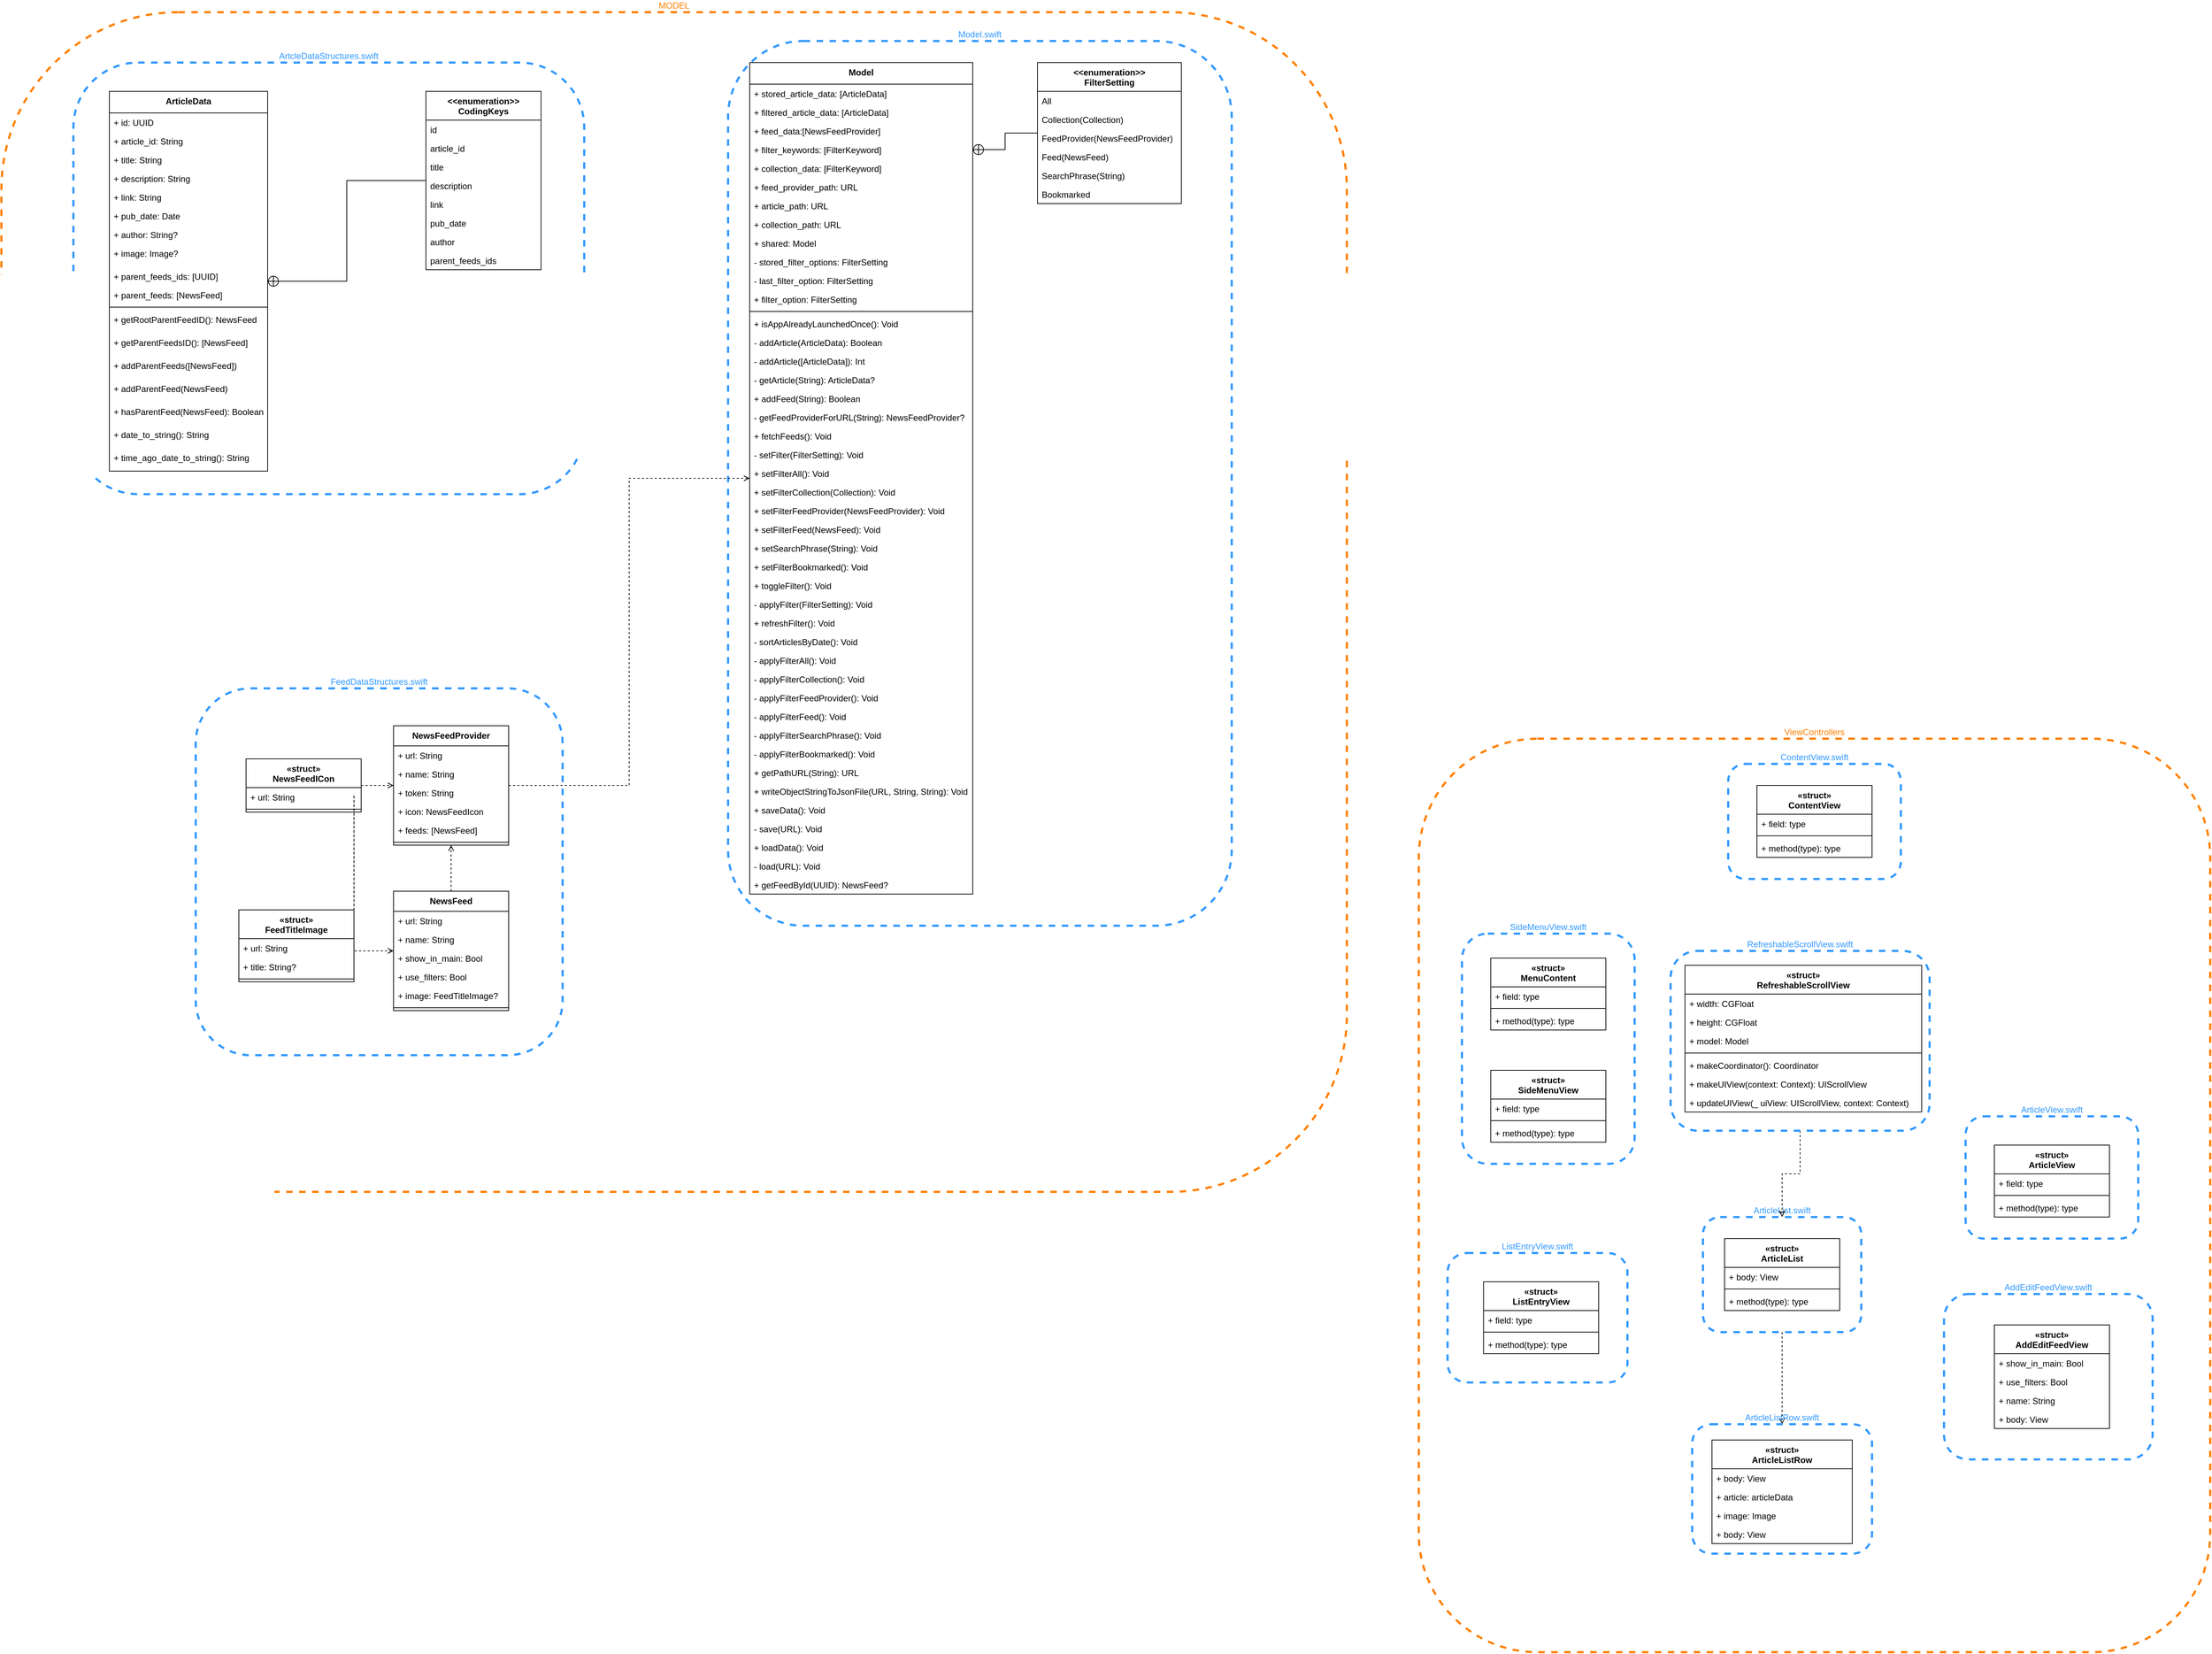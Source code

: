 <mxfile version="13.7.9" type="device"><diagram id="l1xl0v1_wxaMsd1O183A" name="UML"><mxGraphModel dx="1908" dy="2129" grid="1" gridSize="10" guides="1" tooltips="1" connect="1" arrows="1" fold="1" page="1" pageScale="1" pageWidth="827" pageHeight="1169" math="0" shadow="0"><root><mxCell id="0"/><mxCell id="1" parent="0"/><mxCell id="jRbRf-JTC5As9jBnpH00-109" value="ViewControllers" style="rounded=1;whiteSpace=wrap;html=1;fillColor=none;dashed=1;strokeWidth=3;labelPosition=center;verticalLabelPosition=top;align=center;verticalAlign=bottom;strokeColor=#FF8000;fontColor=#FF8000;" parent="1" vertex="1"><mxGeometry x="1220" y="-70" width="1100" height="1270" as="geometry"/></mxCell><mxCell id="jRbRf-JTC5As9jBnpH00-107" value="MODEL" style="rounded=1;whiteSpace=wrap;html=1;fillColor=none;dashed=1;strokeWidth=3;labelPosition=center;verticalLabelPosition=top;align=center;verticalAlign=bottom;strokeColor=#FF8000;fontColor=#FF8000;" parent="1" vertex="1"><mxGeometry x="-750" y="-1080" width="1870" height="1640" as="geometry"/></mxCell><mxCell id="jRbRf-JTC5As9jBnpH00-10" value="Model.swift" style="rounded=1;whiteSpace=wrap;html=1;fillColor=none;dashed=1;strokeWidth=3;labelPosition=center;verticalLabelPosition=top;align=center;verticalAlign=bottom;strokeColor=#3399FF;fontColor=#3399FF;" parent="1" vertex="1"><mxGeometry x="260" y="-1040" width="700" height="1230" as="geometry"/></mxCell><mxCell id="jRbRf-JTC5As9jBnpH00-24" value="SideMenuView.swift" style="rounded=1;whiteSpace=wrap;html=1;fillColor=none;dashed=1;strokeWidth=3;labelPosition=center;verticalLabelPosition=top;align=center;verticalAlign=bottom;strokeColor=#3399FF;fontColor=#3399FF;" parent="1" vertex="1"><mxGeometry x="1280" y="201" width="240" height="320" as="geometry"/></mxCell><mxCell id="jRbRf-JTC5As9jBnpH00-15" value="ArtcleDataStructures.swift" style="rounded=1;whiteSpace=wrap;html=1;fillColor=none;dashed=1;strokeWidth=3;labelPosition=center;verticalLabelPosition=top;align=center;verticalAlign=bottom;strokeColor=#3399FF;fontColor=#3399FF;" parent="1" vertex="1"><mxGeometry x="-650" y="-1010" width="710" height="600" as="geometry"/></mxCell><mxCell id="jRbRf-JTC5As9jBnpH00-37" value="ListEntryView.swift" style="rounded=1;whiteSpace=wrap;html=1;fillColor=none;dashed=1;strokeWidth=3;labelPosition=center;verticalLabelPosition=top;align=center;verticalAlign=bottom;strokeColor=#3399FF;fontColor=#3399FF;" parent="1" vertex="1"><mxGeometry x="1260" y="645" width="250" height="180" as="geometry"/></mxCell><mxCell id="jRbRf-JTC5As9jBnpH00-42" value="ArticleView.swift" style="rounded=1;whiteSpace=wrap;html=1;fillColor=none;dashed=1;strokeWidth=3;labelPosition=center;verticalLabelPosition=top;align=center;verticalAlign=bottom;strokeColor=#3399FF;fontColor=#3399FF;" parent="1" vertex="1"><mxGeometry x="1980" y="455" width="240" height="170" as="geometry"/></mxCell><mxCell id="ClGnyrPsY6GVjufxutPG-16" style="edgeStyle=orthogonalEdgeStyle;rounded=0;orthogonalLoop=1;jettySize=auto;html=1;exitX=0.5;exitY=1;exitDx=0;exitDy=0;entryX=0.5;entryY=0;entryDx=0;entryDy=0;dashed=1;endArrow=open;endFill=0;" parent="1" source="jRbRf-JTC5As9jBnpH00-47" target="ClGnyrPsY6GVjufxutPG-6" edge="1"><mxGeometry relative="1" as="geometry"/></mxCell><mxCell id="jRbRf-JTC5As9jBnpH00-47" value="ArticleList.swift" style="rounded=1;whiteSpace=wrap;html=1;fillColor=none;dashed=1;strokeWidth=3;labelPosition=center;verticalLabelPosition=top;align=center;verticalAlign=bottom;strokeColor=#3399FF;fontColor=#3399FF;" parent="1" vertex="1"><mxGeometry x="1615" y="595" width="220" height="160" as="geometry"/></mxCell><mxCell id="jRbRf-JTC5As9jBnpH00-52" value="ContentView.swift" style="rounded=1;whiteSpace=wrap;html=1;fillColor=none;dashed=1;strokeWidth=3;labelPosition=center;verticalLabelPosition=top;align=center;verticalAlign=bottom;strokeColor=#3399FF;fontColor=#3399FF;" parent="1" vertex="1"><mxGeometry x="1650" y="-35" width="240" height="160" as="geometry"/></mxCell><mxCell id="jRbRf-JTC5As9jBnpH00-73" value="FeedDataStructures.swift" style="rounded=1;whiteSpace=wrap;html=1;fillColor=none;dashed=1;strokeWidth=3;labelPosition=center;verticalLabelPosition=top;align=center;verticalAlign=bottom;strokeColor=#3399FF;fontColor=#3399FF;" parent="1" vertex="1"><mxGeometry x="-480" y="-140" width="510" height="510" as="geometry"/></mxCell><mxCell id="jRbRf-JTC5As9jBnpH00-102" style="edgeStyle=orthogonalEdgeStyle;rounded=0;orthogonalLoop=1;jettySize=auto;html=1;dashed=1;endArrow=open;endFill=0;fontColor=#000000;" parent="1" source="jRbRf-JTC5As9jBnpH00-92" target="jRbRf-JTC5As9jBnpH00-74" edge="1"><mxGeometry relative="1" as="geometry"/></mxCell><mxCell id="jRbRf-JTC5As9jBnpH00-103" style="edgeStyle=orthogonalEdgeStyle;rounded=0;orthogonalLoop=1;jettySize=auto;html=1;dashed=1;endArrow=open;endFill=0;fontColor=#000000;" parent="1" source="jRbRf-JTC5As9jBnpH00-83" target="jRbRf-JTC5As9jBnpH00-74" edge="1"><mxGeometry relative="1" as="geometry"/></mxCell><mxCell id="jRbRf-JTC5As9jBnpH00-104" style="edgeStyle=orthogonalEdgeStyle;rounded=0;orthogonalLoop=1;jettySize=auto;html=1;dashed=1;endArrow=open;endFill=0;fontColor=#000000;" parent="1" source="jRbRf-JTC5As9jBnpH00-74" target="jRbRf-JTC5As9jBnpH00-29" edge="1"><mxGeometry relative="1" as="geometry"/></mxCell><mxCell id="jRbRf-JTC5As9jBnpH00-106" style="edgeStyle=orthogonalEdgeStyle;rounded=0;orthogonalLoop=1;jettySize=auto;html=1;dashed=1;endArrow=open;endFill=0;fontColor=#000000;" parent="1" source="jRbRf-JTC5As9jBnpH00-97" target="jRbRf-JTC5As9jBnpH00-83" edge="1"><mxGeometry relative="1" as="geometry"><Array as="points"><mxPoint x="-260" y="8"/><mxPoint x="-260" y="8"/></Array></mxGeometry></mxCell><mxCell id="ClGnyrPsY6GVjufxutPG-6" value="ArticleListRow.swift&lt;br&gt;" style="rounded=1;whiteSpace=wrap;html=1;fillColor=none;dashed=1;strokeWidth=3;labelPosition=center;verticalLabelPosition=top;align=center;verticalAlign=bottom;strokeColor=#3399FF;fontColor=#3399FF;" parent="1" vertex="1"><mxGeometry x="1600" y="883" width="250" height="180" as="geometry"/></mxCell><mxCell id="A1RLhLK0bhEb38lrrQNJ-21" style="edgeStyle=orthogonalEdgeStyle;rounded=0;orthogonalLoop=1;jettySize=auto;html=1;dashed=1;endArrow=classic;endFill=0;" parent="1" source="A1RLhLK0bhEb38lrrQNJ-19" target="jRbRf-JTC5As9jBnpH00-47" edge="1"><mxGeometry relative="1" as="geometry"/></mxCell><mxCell id="A1RLhLK0bhEb38lrrQNJ-19" value="RefreshableScrollView.swift&lt;br&gt;" style="rounded=1;whiteSpace=wrap;html=1;fillColor=none;dashed=1;strokeWidth=3;labelPosition=center;verticalLabelPosition=top;align=center;verticalAlign=bottom;strokeColor=#3399FF;fontColor=#3399FF;" parent="1" vertex="1"><mxGeometry x="1570" y="225" width="360" height="250" as="geometry"/></mxCell><mxCell id="6bXA4w8QznH08jvuLmzE-7" value="AddEditFeedView.swift&lt;br&gt;" style="rounded=1;whiteSpace=wrap;html=1;fillColor=none;dashed=1;strokeWidth=3;labelPosition=center;verticalLabelPosition=top;align=center;verticalAlign=bottom;strokeColor=#3399FF;fontColor=#3399FF;" parent="1" vertex="1"><mxGeometry x="1950" y="702" width="290" height="230" as="geometry"/></mxCell><mxCell id="jRbRf-JTC5As9jBnpH00-16" value="«struct»&#10;MenuContent" style="swimlane;fontStyle=1;align=center;verticalAlign=top;childLayout=stackLayout;horizontal=1;startSize=40;horizontalStack=0;resizeParent=1;resizeParentMax=0;resizeLast=0;collapsible=1;marginBottom=0;strokeColor=#000000;strokeWidth=1;fillColor=none;fontColor=#000000;" parent="1" vertex="1"><mxGeometry x="1320" y="235" width="160" height="100" as="geometry"/></mxCell><mxCell id="jRbRf-JTC5As9jBnpH00-17" value="+ field: type" style="text;strokeColor=none;fillColor=none;align=left;verticalAlign=top;spacingLeft=4;spacingRight=4;overflow=hidden;rotatable=0;points=[[0,0.5],[1,0.5]];portConstraint=eastwest;" parent="jRbRf-JTC5As9jBnpH00-16" vertex="1"><mxGeometry y="40" width="160" height="26" as="geometry"/></mxCell><mxCell id="jRbRf-JTC5As9jBnpH00-18" value="" style="line;strokeWidth=1;fillColor=none;align=left;verticalAlign=middle;spacingTop=-1;spacingLeft=3;spacingRight=3;rotatable=0;labelPosition=right;points=[];portConstraint=eastwest;" parent="jRbRf-JTC5As9jBnpH00-16" vertex="1"><mxGeometry y="66" width="160" height="8" as="geometry"/></mxCell><mxCell id="jRbRf-JTC5As9jBnpH00-19" value="+ method(type): type" style="text;strokeColor=none;fillColor=none;align=left;verticalAlign=top;spacingLeft=4;spacingRight=4;overflow=hidden;rotatable=0;points=[[0,0.5],[1,0.5]];portConstraint=eastwest;" parent="jRbRf-JTC5As9jBnpH00-16" vertex="1"><mxGeometry y="74" width="160" height="26" as="geometry"/></mxCell><mxCell id="jRbRf-JTC5As9jBnpH00-25" value="«struct»&#10;SideMenuView" style="swimlane;fontStyle=1;align=center;verticalAlign=top;childLayout=stackLayout;horizontal=1;startSize=40;horizontalStack=0;resizeParent=1;resizeParentMax=0;resizeLast=0;collapsible=1;marginBottom=0;strokeColor=#000000;strokeWidth=1;fillColor=none;fontColor=#000000;" parent="1" vertex="1"><mxGeometry x="1320" y="391.0" width="160" height="100" as="geometry"/></mxCell><mxCell id="jRbRf-JTC5As9jBnpH00-26" value="+ field: type" style="text;strokeColor=none;fillColor=none;align=left;verticalAlign=top;spacingLeft=4;spacingRight=4;overflow=hidden;rotatable=0;points=[[0,0.5],[1,0.5]];portConstraint=eastwest;" parent="jRbRf-JTC5As9jBnpH00-25" vertex="1"><mxGeometry y="40" width="160" height="26" as="geometry"/></mxCell><mxCell id="jRbRf-JTC5As9jBnpH00-27" value="" style="line;strokeWidth=1;fillColor=none;align=left;verticalAlign=middle;spacingTop=-1;spacingLeft=3;spacingRight=3;rotatable=0;labelPosition=right;points=[];portConstraint=eastwest;" parent="jRbRf-JTC5As9jBnpH00-25" vertex="1"><mxGeometry y="66" width="160" height="8" as="geometry"/></mxCell><mxCell id="jRbRf-JTC5As9jBnpH00-28" value="+ method(type): type" style="text;strokeColor=none;fillColor=none;align=left;verticalAlign=top;spacingLeft=4;spacingRight=4;overflow=hidden;rotatable=0;points=[[0,0.5],[1,0.5]];portConstraint=eastwest;" parent="jRbRf-JTC5As9jBnpH00-25" vertex="1"><mxGeometry y="74" width="160" height="26" as="geometry"/></mxCell><mxCell id="jRbRf-JTC5As9jBnpH00-38" value="«struct»&#10;ListEntryView" style="swimlane;fontStyle=1;align=center;verticalAlign=top;childLayout=stackLayout;horizontal=1;startSize=40;horizontalStack=0;resizeParent=1;resizeParentMax=0;resizeLast=0;collapsible=1;marginBottom=0;strokeColor=#000000;strokeWidth=1;fillColor=none;fontColor=#000000;" parent="1" vertex="1"><mxGeometry x="1310" y="685.0" width="160" height="100" as="geometry"/></mxCell><mxCell id="jRbRf-JTC5As9jBnpH00-39" value="+ field: type" style="text;strokeColor=none;fillColor=none;align=left;verticalAlign=top;spacingLeft=4;spacingRight=4;overflow=hidden;rotatable=0;points=[[0,0.5],[1,0.5]];portConstraint=eastwest;" parent="jRbRf-JTC5As9jBnpH00-38" vertex="1"><mxGeometry y="40" width="160" height="26" as="geometry"/></mxCell><mxCell id="jRbRf-JTC5As9jBnpH00-40" value="" style="line;strokeWidth=1;fillColor=none;align=left;verticalAlign=middle;spacingTop=-1;spacingLeft=3;spacingRight=3;rotatable=0;labelPosition=right;points=[];portConstraint=eastwest;" parent="jRbRf-JTC5As9jBnpH00-38" vertex="1"><mxGeometry y="66" width="160" height="8" as="geometry"/></mxCell><mxCell id="jRbRf-JTC5As9jBnpH00-41" value="+ method(type): type" style="text;strokeColor=none;fillColor=none;align=left;verticalAlign=top;spacingLeft=4;spacingRight=4;overflow=hidden;rotatable=0;points=[[0,0.5],[1,0.5]];portConstraint=eastwest;" parent="jRbRf-JTC5As9jBnpH00-38" vertex="1"><mxGeometry y="74" width="160" height="26" as="geometry"/></mxCell><mxCell id="jRbRf-JTC5As9jBnpH00-43" value="«struct»&#10;ArticleView" style="swimlane;fontStyle=1;align=center;verticalAlign=top;childLayout=stackLayout;horizontal=1;startSize=40;horizontalStack=0;resizeParent=1;resizeParentMax=0;resizeLast=0;collapsible=1;marginBottom=0;strokeColor=#000000;strokeWidth=1;fillColor=none;fontColor=#000000;" parent="1" vertex="1"><mxGeometry x="2020" y="495.0" width="160" height="100" as="geometry"/></mxCell><mxCell id="jRbRf-JTC5As9jBnpH00-44" value="+ field: type" style="text;strokeColor=none;fillColor=none;align=left;verticalAlign=top;spacingLeft=4;spacingRight=4;overflow=hidden;rotatable=0;points=[[0,0.5],[1,0.5]];portConstraint=eastwest;" parent="jRbRf-JTC5As9jBnpH00-43" vertex="1"><mxGeometry y="40" width="160" height="26" as="geometry"/></mxCell><mxCell id="jRbRf-JTC5As9jBnpH00-45" value="" style="line;strokeWidth=1;fillColor=none;align=left;verticalAlign=middle;spacingTop=-1;spacingLeft=3;spacingRight=3;rotatable=0;labelPosition=right;points=[];portConstraint=eastwest;" parent="jRbRf-JTC5As9jBnpH00-43" vertex="1"><mxGeometry y="66" width="160" height="8" as="geometry"/></mxCell><mxCell id="jRbRf-JTC5As9jBnpH00-46" value="+ method(type): type" style="text;strokeColor=none;fillColor=none;align=left;verticalAlign=top;spacingLeft=4;spacingRight=4;overflow=hidden;rotatable=0;points=[[0,0.5],[1,0.5]];portConstraint=eastwest;" parent="jRbRf-JTC5As9jBnpH00-43" vertex="1"><mxGeometry y="74" width="160" height="26" as="geometry"/></mxCell><mxCell id="ClGnyrPsY6GVjufxutPG-7" value="«struct»&#10;ArticleListRow&#10;" style="swimlane;fontStyle=1;align=center;verticalAlign=top;childLayout=stackLayout;horizontal=1;startSize=40;horizontalStack=0;resizeParent=1;resizeParentMax=0;resizeLast=0;collapsible=1;marginBottom=0;strokeColor=#000000;strokeWidth=1;fillColor=none;fontColor=#000000;" parent="1" vertex="1"><mxGeometry x="1627.5" y="905" width="195" height="144" as="geometry"/></mxCell><mxCell id="ClGnyrPsY6GVjufxutPG-10" value="+ body: View" style="text;strokeColor=none;fillColor=none;align=left;verticalAlign=top;spacingLeft=4;spacingRight=4;overflow=hidden;rotatable=0;points=[[0,0.5],[1,0.5]];portConstraint=eastwest;" parent="ClGnyrPsY6GVjufxutPG-7" vertex="1"><mxGeometry y="40" width="195" height="26" as="geometry"/></mxCell><mxCell id="A1RLhLK0bhEb38lrrQNJ-8" value="+ article: articleData" style="text;strokeColor=none;fillColor=none;align=left;verticalAlign=top;spacingLeft=4;spacingRight=4;overflow=hidden;rotatable=0;points=[[0,0.5],[1,0.5]];portConstraint=eastwest;" parent="ClGnyrPsY6GVjufxutPG-7" vertex="1"><mxGeometry y="66" width="195" height="26" as="geometry"/></mxCell><mxCell id="A1RLhLK0bhEb38lrrQNJ-9" value="+ image: Image" style="text;strokeColor=none;fillColor=none;align=left;verticalAlign=top;spacingLeft=4;spacingRight=4;overflow=hidden;rotatable=0;points=[[0,0.5],[1,0.5]];portConstraint=eastwest;" parent="ClGnyrPsY6GVjufxutPG-7" vertex="1"><mxGeometry y="92" width="195" height="26" as="geometry"/></mxCell><mxCell id="A1RLhLK0bhEb38lrrQNJ-10" value="+ body: View" style="text;strokeColor=none;fillColor=none;align=left;verticalAlign=top;spacingLeft=4;spacingRight=4;overflow=hidden;rotatable=0;points=[[0,0.5],[1,0.5]];portConstraint=eastwest;" parent="ClGnyrPsY6GVjufxutPG-7" vertex="1"><mxGeometry y="118" width="195" height="26" as="geometry"/></mxCell><mxCell id="jRbRf-JTC5As9jBnpH00-53" value="«struct»&#10;ContentView" style="swimlane;fontStyle=1;align=center;verticalAlign=top;childLayout=stackLayout;horizontal=1;startSize=40;horizontalStack=0;resizeParent=1;resizeParentMax=0;resizeLast=0;collapsible=1;marginBottom=0;strokeColor=#000000;strokeWidth=1;fillColor=none;fontColor=#000000;" parent="1" vertex="1"><mxGeometry x="1690" y="-5.0" width="160" height="100" as="geometry"/></mxCell><mxCell id="jRbRf-JTC5As9jBnpH00-54" value="+ field: type" style="text;strokeColor=none;fillColor=none;align=left;verticalAlign=top;spacingLeft=4;spacingRight=4;overflow=hidden;rotatable=0;points=[[0,0.5],[1,0.5]];portConstraint=eastwest;" parent="jRbRf-JTC5As9jBnpH00-53" vertex="1"><mxGeometry y="40" width="160" height="26" as="geometry"/></mxCell><mxCell id="jRbRf-JTC5As9jBnpH00-55" value="" style="line;strokeWidth=1;fillColor=none;align=left;verticalAlign=middle;spacingTop=-1;spacingLeft=3;spacingRight=3;rotatable=0;labelPosition=right;points=[];portConstraint=eastwest;" parent="jRbRf-JTC5As9jBnpH00-53" vertex="1"><mxGeometry y="66" width="160" height="8" as="geometry"/></mxCell><mxCell id="jRbRf-JTC5As9jBnpH00-56" value="+ method(type): type" style="text;strokeColor=none;fillColor=none;align=left;verticalAlign=top;spacingLeft=4;spacingRight=4;overflow=hidden;rotatable=0;points=[[0,0.5],[1,0.5]];portConstraint=eastwest;" parent="jRbRf-JTC5As9jBnpH00-53" vertex="1"><mxGeometry y="74" width="160" height="26" as="geometry"/></mxCell><mxCell id="jRbRf-JTC5As9jBnpH00-48" value="«struct»&#10;ArticleList" style="swimlane;fontStyle=1;align=center;verticalAlign=top;childLayout=stackLayout;horizontal=1;startSize=40;horizontalStack=0;resizeParent=1;resizeParentMax=0;resizeLast=0;collapsible=1;marginBottom=0;strokeColor=#000000;strokeWidth=1;fillColor=none;fontColor=#000000;" parent="1" vertex="1"><mxGeometry x="1645" y="625.0" width="160" height="100" as="geometry"/></mxCell><mxCell id="jRbRf-JTC5As9jBnpH00-49" value="+ body: View" style="text;strokeColor=none;fillColor=none;align=left;verticalAlign=top;spacingLeft=4;spacingRight=4;overflow=hidden;rotatable=0;points=[[0,0.5],[1,0.5]];portConstraint=eastwest;" parent="jRbRf-JTC5As9jBnpH00-48" vertex="1"><mxGeometry y="40" width="160" height="26" as="geometry"/></mxCell><mxCell id="jRbRf-JTC5As9jBnpH00-50" value="" style="line;strokeWidth=1;fillColor=none;align=left;verticalAlign=middle;spacingTop=-1;spacingLeft=3;spacingRight=3;rotatable=0;labelPosition=right;points=[];portConstraint=eastwest;" parent="jRbRf-JTC5As9jBnpH00-48" vertex="1"><mxGeometry y="66" width="160" height="8" as="geometry"/></mxCell><mxCell id="jRbRf-JTC5As9jBnpH00-51" value="+ method(type): type" style="text;strokeColor=none;fillColor=none;align=left;verticalAlign=top;spacingLeft=4;spacingRight=4;overflow=hidden;rotatable=0;points=[[0,0.5],[1,0.5]];portConstraint=eastwest;" parent="jRbRf-JTC5As9jBnpH00-48" vertex="1"><mxGeometry y="74" width="160" height="26" as="geometry"/></mxCell><mxCell id="A1RLhLK0bhEb38lrrQNJ-4" value="«struct»&#10;RefreshableScrollView" style="swimlane;fontStyle=1;align=center;verticalAlign=top;childLayout=stackLayout;horizontal=1;startSize=40;horizontalStack=0;resizeParent=1;resizeParentMax=0;resizeLast=0;collapsible=1;marginBottom=0;strokeColor=#000000;strokeWidth=1;fillColor=none;fontColor=#000000;" parent="1" vertex="1"><mxGeometry x="1590" y="245" width="329" height="204" as="geometry"/></mxCell><mxCell id="A1RLhLK0bhEb38lrrQNJ-5" value="+ width: CGFloat" style="text;strokeColor=none;fillColor=none;align=left;verticalAlign=top;spacingLeft=4;spacingRight=4;overflow=hidden;rotatable=0;points=[[0,0.5],[1,0.5]];portConstraint=eastwest;" parent="A1RLhLK0bhEb38lrrQNJ-4" vertex="1"><mxGeometry y="40" width="329" height="26" as="geometry"/></mxCell><mxCell id="A1RLhLK0bhEb38lrrQNJ-7" value="+ height: CGFloat" style="text;strokeColor=none;fillColor=none;align=left;verticalAlign=top;spacingLeft=4;spacingRight=4;overflow=hidden;rotatable=0;points=[[0,0.5],[1,0.5]];portConstraint=eastwest;" parent="A1RLhLK0bhEb38lrrQNJ-4" vertex="1"><mxGeometry y="66" width="329" height="26" as="geometry"/></mxCell><mxCell id="A1RLhLK0bhEb38lrrQNJ-11" value="+ model: Model" style="text;strokeColor=none;fillColor=none;align=left;verticalAlign=top;spacingLeft=4;spacingRight=4;overflow=hidden;rotatable=0;points=[[0,0.5],[1,0.5]];portConstraint=eastwest;" parent="A1RLhLK0bhEb38lrrQNJ-4" vertex="1"><mxGeometry y="92" width="329" height="26" as="geometry"/></mxCell><mxCell id="A1RLhLK0bhEb38lrrQNJ-14" value="" style="line;strokeWidth=1;fillColor=none;align=left;verticalAlign=middle;spacingTop=-1;spacingLeft=3;spacingRight=3;rotatable=0;labelPosition=right;points=[];portConstraint=eastwest;" parent="A1RLhLK0bhEb38lrrQNJ-4" vertex="1"><mxGeometry y="118" width="329" height="8" as="geometry"/></mxCell><mxCell id="A1RLhLK0bhEb38lrrQNJ-13" value="+ makeCoordinator(): Coordinator&#10;" style="text;strokeColor=none;fillColor=none;align=left;verticalAlign=top;spacingLeft=4;spacingRight=4;overflow=hidden;rotatable=0;points=[[0,0.5],[1,0.5]];portConstraint=eastwest;" parent="A1RLhLK0bhEb38lrrQNJ-4" vertex="1"><mxGeometry y="126" width="329" height="26" as="geometry"/></mxCell><mxCell id="A1RLhLK0bhEb38lrrQNJ-15" value="+ makeUIView(context: Context): UIScrollView" style="text;strokeColor=none;fillColor=none;align=left;verticalAlign=top;spacingLeft=4;spacingRight=4;overflow=hidden;rotatable=0;points=[[0,0.5],[1,0.5]];portConstraint=eastwest;" parent="A1RLhLK0bhEb38lrrQNJ-4" vertex="1"><mxGeometry y="152" width="329" height="26" as="geometry"/></mxCell><mxCell id="A1RLhLK0bhEb38lrrQNJ-16" value="+ updateUIView(_ uiView: UIScrollView, context: Context)" style="text;strokeColor=none;fillColor=none;align=left;verticalAlign=top;spacingLeft=4;spacingRight=4;overflow=hidden;rotatable=0;points=[[0,0.5],[1,0.5]];portConstraint=eastwest;" parent="A1RLhLK0bhEb38lrrQNJ-4" vertex="1"><mxGeometry y="178" width="329" height="26" as="geometry"/></mxCell><mxCell id="6bXA4w8QznH08jvuLmzE-1" value="«struct»&#10;AddEditFeedView" style="swimlane;fontStyle=1;align=center;verticalAlign=top;childLayout=stackLayout;horizontal=1;startSize=40;horizontalStack=0;resizeParent=1;resizeParentMax=0;resizeLast=0;collapsible=1;marginBottom=0;strokeColor=#000000;strokeWidth=1;fillColor=none;fontColor=#000000;" parent="1" vertex="1"><mxGeometry x="2020" y="745.0" width="160" height="144" as="geometry"/></mxCell><mxCell id="6bXA4w8QznH08jvuLmzE-2" value="+ show_in_main: Bool" style="text;strokeColor=none;fillColor=none;align=left;verticalAlign=top;spacingLeft=4;spacingRight=4;overflow=hidden;rotatable=0;points=[[0,0.5],[1,0.5]];portConstraint=eastwest;" parent="6bXA4w8QznH08jvuLmzE-1" vertex="1"><mxGeometry y="40" width="160" height="26" as="geometry"/></mxCell><mxCell id="6bXA4w8QznH08jvuLmzE-4" value="+ use_filters: Bool" style="text;strokeColor=none;fillColor=none;align=left;verticalAlign=top;spacingLeft=4;spacingRight=4;overflow=hidden;rotatable=0;points=[[0,0.5],[1,0.5]];portConstraint=eastwest;" parent="6bXA4w8QznH08jvuLmzE-1" vertex="1"><mxGeometry y="66" width="160" height="26" as="geometry"/></mxCell><mxCell id="6bXA4w8QznH08jvuLmzE-5" value="+ name: String" style="text;strokeColor=none;fillColor=none;align=left;verticalAlign=top;spacingLeft=4;spacingRight=4;overflow=hidden;rotatable=0;points=[[0,0.5],[1,0.5]];portConstraint=eastwest;" parent="6bXA4w8QznH08jvuLmzE-1" vertex="1"><mxGeometry y="92" width="160" height="26" as="geometry"/></mxCell><mxCell id="6bXA4w8QznH08jvuLmzE-6" value="+ body: View" style="text;strokeColor=none;fillColor=none;align=left;verticalAlign=top;spacingLeft=4;spacingRight=4;overflow=hidden;rotatable=0;points=[[0,0.5],[1,0.5]];portConstraint=eastwest;" parent="6bXA4w8QznH08jvuLmzE-1" vertex="1"><mxGeometry y="118" width="160" height="26" as="geometry"/></mxCell><mxCell id="CtnKnnT-W5JC-0_htyBk-9" style="edgeStyle=orthogonalEdgeStyle;rounded=0;orthogonalLoop=1;jettySize=auto;html=1;entryX=1;entryY=0.5;entryDx=0;entryDy=0;endArrow=circlePlus;endFill=0;" edge="1" parent="1" source="CtnKnnT-W5JC-0_htyBk-1" target="CtnKnnT-W5JC-0_htyBk-13"><mxGeometry relative="1" as="geometry"><mxPoint x="70" y="-911" as="targetPoint"/></mxGeometry></mxCell><mxCell id="jRbRf-JTC5As9jBnpH00-29" value="Model" style="swimlane;fontStyle=1;align=center;verticalAlign=top;childLayout=stackLayout;horizontal=1;startSize=30;horizontalStack=0;resizeParent=1;resizeParentMax=0;resizeLast=0;collapsible=1;marginBottom=0;strokeColor=#000000;strokeWidth=1;fillColor=none;fontColor=#000000;" parent="1" vertex="1"><mxGeometry x="290" y="-1010" width="310" height="1156" as="geometry"/></mxCell><mxCell id="jRbRf-JTC5As9jBnpH00-30" value="+ stored_article_data: [ArticleData]" style="text;strokeColor=none;fillColor=none;align=left;verticalAlign=top;spacingLeft=4;spacingRight=4;overflow=hidden;rotatable=0;points=[[0,0.5],[1,0.5]];portConstraint=eastwest;" parent="jRbRf-JTC5As9jBnpH00-29" vertex="1"><mxGeometry y="30" width="310" height="26" as="geometry"/></mxCell><mxCell id="CtnKnnT-W5JC-0_htyBk-11" value="+ filtered_article_data: [ArticleData]" style="text;strokeColor=none;fillColor=none;align=left;verticalAlign=top;spacingLeft=4;spacingRight=4;overflow=hidden;rotatable=0;points=[[0,0.5],[1,0.5]];portConstraint=eastwest;" vertex="1" parent="jRbRf-JTC5As9jBnpH00-29"><mxGeometry y="56" width="310" height="26" as="geometry"/></mxCell><mxCell id="CtnKnnT-W5JC-0_htyBk-12" value="+ feed_data:[NewsFeedProvider]" style="text;strokeColor=none;fillColor=none;align=left;verticalAlign=top;spacingLeft=4;spacingRight=4;overflow=hidden;rotatable=0;points=[[0,0.5],[1,0.5]];portConstraint=eastwest;" vertex="1" parent="jRbRf-JTC5As9jBnpH00-29"><mxGeometry y="82" width="310" height="26" as="geometry"/></mxCell><mxCell id="CtnKnnT-W5JC-0_htyBk-13" value="+ filter_keywords: [FilterKeyword]" style="text;strokeColor=none;fillColor=none;align=left;verticalAlign=top;spacingLeft=4;spacingRight=4;overflow=hidden;rotatable=0;points=[[0,0.5],[1,0.5]];portConstraint=eastwest;" vertex="1" parent="jRbRf-JTC5As9jBnpH00-29"><mxGeometry y="108" width="310" height="26" as="geometry"/></mxCell><mxCell id="CtnKnnT-W5JC-0_htyBk-14" value="+ collection_data: [FilterKeyword]" style="text;strokeColor=none;fillColor=none;align=left;verticalAlign=top;spacingLeft=4;spacingRight=4;overflow=hidden;rotatable=0;points=[[0,0.5],[1,0.5]];portConstraint=eastwest;" vertex="1" parent="jRbRf-JTC5As9jBnpH00-29"><mxGeometry y="134" width="310" height="26" as="geometry"/></mxCell><mxCell id="CtnKnnT-W5JC-0_htyBk-15" value="+ feed_provider_path: URL" style="text;strokeColor=none;fillColor=none;align=left;verticalAlign=top;spacingLeft=4;spacingRight=4;overflow=hidden;rotatable=0;points=[[0,0.5],[1,0.5]];portConstraint=eastwest;" vertex="1" parent="jRbRf-JTC5As9jBnpH00-29"><mxGeometry y="160" width="310" height="26" as="geometry"/></mxCell><mxCell id="CtnKnnT-W5JC-0_htyBk-16" value="+ article_path: URL" style="text;strokeColor=none;fillColor=none;align=left;verticalAlign=top;spacingLeft=4;spacingRight=4;overflow=hidden;rotatable=0;points=[[0,0.5],[1,0.5]];portConstraint=eastwest;" vertex="1" parent="jRbRf-JTC5As9jBnpH00-29"><mxGeometry y="186" width="310" height="26" as="geometry"/></mxCell><mxCell id="CtnKnnT-W5JC-0_htyBk-17" value="+ collection_path: URL" style="text;strokeColor=none;fillColor=none;align=left;verticalAlign=top;spacingLeft=4;spacingRight=4;overflow=hidden;rotatable=0;points=[[0,0.5],[1,0.5]];portConstraint=eastwest;" vertex="1" parent="jRbRf-JTC5As9jBnpH00-29"><mxGeometry y="212" width="310" height="26" as="geometry"/></mxCell><mxCell id="CtnKnnT-W5JC-0_htyBk-18" value="+ shared: Model" style="text;strokeColor=none;fillColor=none;align=left;verticalAlign=top;spacingLeft=4;spacingRight=4;overflow=hidden;rotatable=0;points=[[0,0.5],[1,0.5]];portConstraint=eastwest;" vertex="1" parent="jRbRf-JTC5As9jBnpH00-29"><mxGeometry y="238" width="310" height="26" as="geometry"/></mxCell><mxCell id="CtnKnnT-W5JC-0_htyBk-34" value="- stored_filter_options: FilterSetting" style="text;strokeColor=none;fillColor=none;align=left;verticalAlign=top;spacingLeft=4;spacingRight=4;overflow=hidden;rotatable=0;points=[[0,0.5],[1,0.5]];portConstraint=eastwest;" vertex="1" parent="jRbRf-JTC5As9jBnpH00-29"><mxGeometry y="264" width="310" height="26" as="geometry"/></mxCell><mxCell id="CtnKnnT-W5JC-0_htyBk-35" value="- last_filter_option: FilterSetting" style="text;strokeColor=none;fillColor=none;align=left;verticalAlign=top;spacingLeft=4;spacingRight=4;overflow=hidden;rotatable=0;points=[[0,0.5],[1,0.5]];portConstraint=eastwest;" vertex="1" parent="jRbRf-JTC5As9jBnpH00-29"><mxGeometry y="290" width="310" height="26" as="geometry"/></mxCell><mxCell id="CtnKnnT-W5JC-0_htyBk-36" value="+ filter_option: FilterSetting" style="text;strokeColor=none;fillColor=none;align=left;verticalAlign=top;spacingLeft=4;spacingRight=4;overflow=hidden;rotatable=0;points=[[0,0.5],[1,0.5]];portConstraint=eastwest;" vertex="1" parent="jRbRf-JTC5As9jBnpH00-29"><mxGeometry y="316" width="310" height="26" as="geometry"/></mxCell><mxCell id="CtnKnnT-W5JC-0_htyBk-26" value="" style="line;strokeWidth=1;fillColor=none;align=left;verticalAlign=middle;spacingTop=-1;spacingLeft=3;spacingRight=3;rotatable=0;labelPosition=right;points=[];portConstraint=eastwest;" vertex="1" parent="jRbRf-JTC5As9jBnpH00-29"><mxGeometry y="342" width="310" height="8" as="geometry"/></mxCell><mxCell id="CtnKnnT-W5JC-0_htyBk-19" value="+ isAppAlreadyLaunchedOnce(): Void" style="text;strokeColor=none;fillColor=none;align=left;verticalAlign=top;spacingLeft=4;spacingRight=4;overflow=hidden;rotatable=0;points=[[0,0.5],[1,0.5]];portConstraint=eastwest;" vertex="1" parent="jRbRf-JTC5As9jBnpH00-29"><mxGeometry y="350" width="310" height="26" as="geometry"/></mxCell><mxCell id="CtnKnnT-W5JC-0_htyBk-23" value="- addArticle(ArticleData): Boolean" style="text;strokeColor=none;fillColor=none;align=left;verticalAlign=top;spacingLeft=4;spacingRight=4;overflow=hidden;rotatable=0;points=[[0,0.5],[1,0.5]];portConstraint=eastwest;" vertex="1" parent="jRbRf-JTC5As9jBnpH00-29"><mxGeometry y="376" width="310" height="26" as="geometry"/></mxCell><mxCell id="CtnKnnT-W5JC-0_htyBk-24" value="- addArticle([ArticleData]): Int" style="text;strokeColor=none;fillColor=none;align=left;verticalAlign=top;spacingLeft=4;spacingRight=4;overflow=hidden;rotatable=0;points=[[0,0.5],[1,0.5]];portConstraint=eastwest;" vertex="1" parent="jRbRf-JTC5As9jBnpH00-29"><mxGeometry y="402" width="310" height="26" as="geometry"/></mxCell><mxCell id="CtnKnnT-W5JC-0_htyBk-25" value="- getArticle(String): ArticleData?" style="text;strokeColor=none;fillColor=none;align=left;verticalAlign=top;spacingLeft=4;spacingRight=4;overflow=hidden;rotatable=0;points=[[0,0.5],[1,0.5]];portConstraint=eastwest;" vertex="1" parent="jRbRf-JTC5As9jBnpH00-29"><mxGeometry y="428" width="310" height="26" as="geometry"/></mxCell><mxCell id="CtnKnnT-W5JC-0_htyBk-27" value="+ addFeed(String): Boolean" style="text;strokeColor=none;fillColor=none;align=left;verticalAlign=top;spacingLeft=4;spacingRight=4;overflow=hidden;rotatable=0;points=[[0,0.5],[1,0.5]];portConstraint=eastwest;" vertex="1" parent="jRbRf-JTC5As9jBnpH00-29"><mxGeometry y="454" width="310" height="26" as="geometry"/></mxCell><mxCell id="CtnKnnT-W5JC-0_htyBk-28" value="- getFeedProviderForURL(String): NewsFeedProvider?" style="text;strokeColor=none;fillColor=none;align=left;verticalAlign=top;spacingLeft=4;spacingRight=4;overflow=hidden;rotatable=0;points=[[0,0.5],[1,0.5]];portConstraint=eastwest;" vertex="1" parent="jRbRf-JTC5As9jBnpH00-29"><mxGeometry y="480" width="310" height="26" as="geometry"/></mxCell><mxCell id="CtnKnnT-W5JC-0_htyBk-29" value="+ fetchFeeds(): Void" style="text;strokeColor=none;fillColor=none;align=left;verticalAlign=top;spacingLeft=4;spacingRight=4;overflow=hidden;rotatable=0;points=[[0,0.5],[1,0.5]];portConstraint=eastwest;" vertex="1" parent="jRbRf-JTC5As9jBnpH00-29"><mxGeometry y="506" width="310" height="26" as="geometry"/></mxCell><mxCell id="CtnKnnT-W5JC-0_htyBk-37" value="- setFilter(FilterSetting): Void" style="text;strokeColor=none;fillColor=none;align=left;verticalAlign=top;spacingLeft=4;spacingRight=4;overflow=hidden;rotatable=0;points=[[0,0.5],[1,0.5]];portConstraint=eastwest;" vertex="1" parent="jRbRf-JTC5As9jBnpH00-29"><mxGeometry y="532" width="310" height="26" as="geometry"/></mxCell><mxCell id="CtnKnnT-W5JC-0_htyBk-38" value="+ setFilterAll(): Void" style="text;strokeColor=none;fillColor=none;align=left;verticalAlign=top;spacingLeft=4;spacingRight=4;overflow=hidden;rotatable=0;points=[[0,0.5],[1,0.5]];portConstraint=eastwest;" vertex="1" parent="jRbRf-JTC5As9jBnpH00-29"><mxGeometry y="558" width="310" height="26" as="geometry"/></mxCell><mxCell id="CtnKnnT-W5JC-0_htyBk-39" value="+ setFilterCollection(Collection): Void" style="text;strokeColor=none;fillColor=none;align=left;verticalAlign=top;spacingLeft=4;spacingRight=4;overflow=hidden;rotatable=0;points=[[0,0.5],[1,0.5]];portConstraint=eastwest;" vertex="1" parent="jRbRf-JTC5As9jBnpH00-29"><mxGeometry y="584" width="310" height="26" as="geometry"/></mxCell><mxCell id="CtnKnnT-W5JC-0_htyBk-40" value="+ setFilterFeedProvider(NewsFeedProvider): Void" style="text;strokeColor=none;fillColor=none;align=left;verticalAlign=top;spacingLeft=4;spacingRight=4;overflow=hidden;rotatable=0;points=[[0,0.5],[1,0.5]];portConstraint=eastwest;" vertex="1" parent="jRbRf-JTC5As9jBnpH00-29"><mxGeometry y="610" width="310" height="26" as="geometry"/></mxCell><mxCell id="CtnKnnT-W5JC-0_htyBk-41" value="+ setFilterFeed(NewsFeed): Void" style="text;strokeColor=none;fillColor=none;align=left;verticalAlign=top;spacingLeft=4;spacingRight=4;overflow=hidden;rotatable=0;points=[[0,0.5],[1,0.5]];portConstraint=eastwest;" vertex="1" parent="jRbRf-JTC5As9jBnpH00-29"><mxGeometry y="636" width="310" height="26" as="geometry"/></mxCell><mxCell id="CtnKnnT-W5JC-0_htyBk-42" value="+ setSearchPhrase(String): Void" style="text;strokeColor=none;fillColor=none;align=left;verticalAlign=top;spacingLeft=4;spacingRight=4;overflow=hidden;rotatable=0;points=[[0,0.5],[1,0.5]];portConstraint=eastwest;" vertex="1" parent="jRbRf-JTC5As9jBnpH00-29"><mxGeometry y="662" width="310" height="26" as="geometry"/></mxCell><mxCell id="CtnKnnT-W5JC-0_htyBk-43" value="+ setFilterBookmarked(): Void" style="text;strokeColor=none;fillColor=none;align=left;verticalAlign=top;spacingLeft=4;spacingRight=4;overflow=hidden;rotatable=0;points=[[0,0.5],[1,0.5]];portConstraint=eastwest;" vertex="1" parent="jRbRf-JTC5As9jBnpH00-29"><mxGeometry y="688" width="310" height="26" as="geometry"/></mxCell><mxCell id="CtnKnnT-W5JC-0_htyBk-44" value="+ toggleFilter(): Void" style="text;strokeColor=none;fillColor=none;align=left;verticalAlign=top;spacingLeft=4;spacingRight=4;overflow=hidden;rotatable=0;points=[[0,0.5],[1,0.5]];portConstraint=eastwest;" vertex="1" parent="jRbRf-JTC5As9jBnpH00-29"><mxGeometry y="714" width="310" height="26" as="geometry"/></mxCell><mxCell id="CtnKnnT-W5JC-0_htyBk-45" value="- applyFilter(FilterSetting): Void" style="text;strokeColor=none;fillColor=none;align=left;verticalAlign=top;spacingLeft=4;spacingRight=4;overflow=hidden;rotatable=0;points=[[0,0.5],[1,0.5]];portConstraint=eastwest;" vertex="1" parent="jRbRf-JTC5As9jBnpH00-29"><mxGeometry y="740" width="310" height="26" as="geometry"/></mxCell><mxCell id="CtnKnnT-W5JC-0_htyBk-46" value="+ refreshFilter(): Void" style="text;strokeColor=none;fillColor=none;align=left;verticalAlign=top;spacingLeft=4;spacingRight=4;overflow=hidden;rotatable=0;points=[[0,0.5],[1,0.5]];portConstraint=eastwest;" vertex="1" parent="jRbRf-JTC5As9jBnpH00-29"><mxGeometry y="766" width="310" height="26" as="geometry"/></mxCell><mxCell id="CtnKnnT-W5JC-0_htyBk-47" value="- sortArticlesByDate(): Void" style="text;strokeColor=none;fillColor=none;align=left;verticalAlign=top;spacingLeft=4;spacingRight=4;overflow=hidden;rotatable=0;points=[[0,0.5],[1,0.5]];portConstraint=eastwest;" vertex="1" parent="jRbRf-JTC5As9jBnpH00-29"><mxGeometry y="792" width="310" height="26" as="geometry"/></mxCell><mxCell id="CtnKnnT-W5JC-0_htyBk-48" value="- applyFilterAll(): Void" style="text;strokeColor=none;fillColor=none;align=left;verticalAlign=top;spacingLeft=4;spacingRight=4;overflow=hidden;rotatable=0;points=[[0,0.5],[1,0.5]];portConstraint=eastwest;" vertex="1" parent="jRbRf-JTC5As9jBnpH00-29"><mxGeometry y="818" width="310" height="26" as="geometry"/></mxCell><mxCell id="CtnKnnT-W5JC-0_htyBk-49" value="- applyFilterCollection(): Void" style="text;strokeColor=none;fillColor=none;align=left;verticalAlign=top;spacingLeft=4;spacingRight=4;overflow=hidden;rotatable=0;points=[[0,0.5],[1,0.5]];portConstraint=eastwest;" vertex="1" parent="jRbRf-JTC5As9jBnpH00-29"><mxGeometry y="844" width="310" height="26" as="geometry"/></mxCell><mxCell id="CtnKnnT-W5JC-0_htyBk-50" value="- applyFilterFeedProvider(): Void" style="text;strokeColor=none;fillColor=none;align=left;verticalAlign=top;spacingLeft=4;spacingRight=4;overflow=hidden;rotatable=0;points=[[0,0.5],[1,0.5]];portConstraint=eastwest;" vertex="1" parent="jRbRf-JTC5As9jBnpH00-29"><mxGeometry y="870" width="310" height="26" as="geometry"/></mxCell><mxCell id="CtnKnnT-W5JC-0_htyBk-51" value="- applyFilterFeed(): Void" style="text;strokeColor=none;fillColor=none;align=left;verticalAlign=top;spacingLeft=4;spacingRight=4;overflow=hidden;rotatable=0;points=[[0,0.5],[1,0.5]];portConstraint=eastwest;" vertex="1" parent="jRbRf-JTC5As9jBnpH00-29"><mxGeometry y="896" width="310" height="26" as="geometry"/></mxCell><mxCell id="CtnKnnT-W5JC-0_htyBk-52" value="- applyFilterSearchPhrase(): Void" style="text;strokeColor=none;fillColor=none;align=left;verticalAlign=top;spacingLeft=4;spacingRight=4;overflow=hidden;rotatable=0;points=[[0,0.5],[1,0.5]];portConstraint=eastwest;" vertex="1" parent="jRbRf-JTC5As9jBnpH00-29"><mxGeometry y="922" width="310" height="26" as="geometry"/></mxCell><mxCell id="CtnKnnT-W5JC-0_htyBk-53" value="- applyFilterBookmarked(): Void" style="text;strokeColor=none;fillColor=none;align=left;verticalAlign=top;spacingLeft=4;spacingRight=4;overflow=hidden;rotatable=0;points=[[0,0.5],[1,0.5]];portConstraint=eastwest;" vertex="1" parent="jRbRf-JTC5As9jBnpH00-29"><mxGeometry y="948" width="310" height="26" as="geometry"/></mxCell><mxCell id="CtnKnnT-W5JC-0_htyBk-54" value="+ getPathURL(String): URL" style="text;strokeColor=none;fillColor=none;align=left;verticalAlign=top;spacingLeft=4;spacingRight=4;overflow=hidden;rotatable=0;points=[[0,0.5],[1,0.5]];portConstraint=eastwest;" vertex="1" parent="jRbRf-JTC5As9jBnpH00-29"><mxGeometry y="974" width="310" height="26" as="geometry"/></mxCell><mxCell id="CtnKnnT-W5JC-0_htyBk-55" value="+ writeObjectStringToJsonFile(URL, String, String): Void" style="text;strokeColor=none;fillColor=none;align=left;verticalAlign=top;spacingLeft=4;spacingRight=4;overflow=hidden;rotatable=0;points=[[0,0.5],[1,0.5]];portConstraint=eastwest;" vertex="1" parent="jRbRf-JTC5As9jBnpH00-29"><mxGeometry y="1000" width="310" height="26" as="geometry"/></mxCell><mxCell id="CtnKnnT-W5JC-0_htyBk-56" value="+ saveData(): Void" style="text;strokeColor=none;fillColor=none;align=left;verticalAlign=top;spacingLeft=4;spacingRight=4;overflow=hidden;rotatable=0;points=[[0,0.5],[1,0.5]];portConstraint=eastwest;" vertex="1" parent="jRbRf-JTC5As9jBnpH00-29"><mxGeometry y="1026" width="310" height="26" as="geometry"/></mxCell><mxCell id="CtnKnnT-W5JC-0_htyBk-57" value="- save(URL): Void" style="text;strokeColor=none;fillColor=none;align=left;verticalAlign=top;spacingLeft=4;spacingRight=4;overflow=hidden;rotatable=0;points=[[0,0.5],[1,0.5]];portConstraint=eastwest;" vertex="1" parent="jRbRf-JTC5As9jBnpH00-29"><mxGeometry y="1052" width="310" height="26" as="geometry"/></mxCell><mxCell id="CtnKnnT-W5JC-0_htyBk-58" value="+ loadData(): Void" style="text;strokeColor=none;fillColor=none;align=left;verticalAlign=top;spacingLeft=4;spacingRight=4;overflow=hidden;rotatable=0;points=[[0,0.5],[1,0.5]];portConstraint=eastwest;" vertex="1" parent="jRbRf-JTC5As9jBnpH00-29"><mxGeometry y="1078" width="310" height="26" as="geometry"/></mxCell><mxCell id="CtnKnnT-W5JC-0_htyBk-59" value="- load(URL): Void" style="text;strokeColor=none;fillColor=none;align=left;verticalAlign=top;spacingLeft=4;spacingRight=4;overflow=hidden;rotatable=0;points=[[0,0.5],[1,0.5]];portConstraint=eastwest;" vertex="1" parent="jRbRf-JTC5As9jBnpH00-29"><mxGeometry y="1104" width="310" height="26" as="geometry"/></mxCell><mxCell id="CtnKnnT-W5JC-0_htyBk-60" value="+ getFeedById(UUID): NewsFeed?" style="text;strokeColor=none;fillColor=none;align=left;verticalAlign=top;spacingLeft=4;spacingRight=4;overflow=hidden;rotatable=0;points=[[0,0.5],[1,0.5]];portConstraint=eastwest;" vertex="1" parent="jRbRf-JTC5As9jBnpH00-29"><mxGeometry y="1130" width="310" height="26" as="geometry"/></mxCell><mxCell id="CtnKnnT-W5JC-0_htyBk-1" value="&lt;&lt;enumeration&gt;&gt;&#10;FilterSetting" style="swimlane;fontStyle=1;align=center;verticalAlign=top;childLayout=stackLayout;horizontal=1;startSize=40;horizontalStack=0;resizeParent=1;resizeParentMax=0;resizeLast=0;collapsible=1;marginBottom=0;strokeColor=#000000;strokeWidth=1;fillColor=none;fontColor=#000000;" vertex="1" parent="1"><mxGeometry x="690" y="-1010" width="200" height="196" as="geometry"/></mxCell><mxCell id="CtnKnnT-W5JC-0_htyBk-2" value="All" style="text;strokeColor=none;fillColor=none;align=left;verticalAlign=top;spacingLeft=4;spacingRight=4;overflow=hidden;rotatable=0;points=[[0,0.5],[1,0.5]];portConstraint=eastwest;" vertex="1" parent="CtnKnnT-W5JC-0_htyBk-1"><mxGeometry y="40" width="200" height="26" as="geometry"/></mxCell><mxCell id="CtnKnnT-W5JC-0_htyBk-4" value="Collection(Collection)" style="text;strokeColor=none;fillColor=none;align=left;verticalAlign=top;spacingLeft=4;spacingRight=4;overflow=hidden;rotatable=0;points=[[0,0.5],[1,0.5]];portConstraint=eastwest;" vertex="1" parent="CtnKnnT-W5JC-0_htyBk-1"><mxGeometry y="66" width="200" height="26" as="geometry"/></mxCell><mxCell id="CtnKnnT-W5JC-0_htyBk-5" value="FeedProvider(NewsFeedProvider)" style="text;strokeColor=none;fillColor=none;align=left;verticalAlign=top;spacingLeft=4;spacingRight=4;overflow=hidden;rotatable=0;points=[[0,0.5],[1,0.5]];portConstraint=eastwest;" vertex="1" parent="CtnKnnT-W5JC-0_htyBk-1"><mxGeometry y="92" width="200" height="26" as="geometry"/></mxCell><mxCell id="CtnKnnT-W5JC-0_htyBk-6" value="Feed(NewsFeed)" style="text;strokeColor=none;fillColor=none;align=left;verticalAlign=top;spacingLeft=4;spacingRight=4;overflow=hidden;rotatable=0;points=[[0,0.5],[1,0.5]];portConstraint=eastwest;" vertex="1" parent="CtnKnnT-W5JC-0_htyBk-1"><mxGeometry y="118" width="200" height="26" as="geometry"/></mxCell><mxCell id="CtnKnnT-W5JC-0_htyBk-7" value="SearchPhrase(String)" style="text;strokeColor=none;fillColor=none;align=left;verticalAlign=top;spacingLeft=4;spacingRight=4;overflow=hidden;rotatable=0;points=[[0,0.5],[1,0.5]];portConstraint=eastwest;" vertex="1" parent="CtnKnnT-W5JC-0_htyBk-1"><mxGeometry y="144" width="200" height="26" as="geometry"/></mxCell><mxCell id="CtnKnnT-W5JC-0_htyBk-8" value="Bookmarked" style="text;strokeColor=none;fillColor=none;align=left;verticalAlign=top;spacingLeft=4;spacingRight=4;overflow=hidden;rotatable=0;points=[[0,0.5],[1,0.5]];portConstraint=eastwest;" vertex="1" parent="CtnKnnT-W5JC-0_htyBk-1"><mxGeometry y="170" width="200" height="26" as="geometry"/></mxCell><mxCell id="jRbRf-JTC5As9jBnpH00-83" value="NewsFeed" style="swimlane;fontStyle=1;align=center;verticalAlign=top;childLayout=stackLayout;horizontal=1;startSize=28;horizontalStack=0;resizeParent=1;resizeParentMax=0;resizeLast=0;collapsible=1;marginBottom=0;strokeColor=#000000;strokeWidth=1;fillColor=none;fontColor=#000000;" parent="1" vertex="1"><mxGeometry x="-205" y="142" width="160" height="166" as="geometry"/></mxCell><mxCell id="jRbRf-JTC5As9jBnpH00-84" value="+ url: String" style="text;strokeColor=none;fillColor=none;align=left;verticalAlign=top;spacingLeft=4;spacingRight=4;overflow=hidden;rotatable=0;points=[[0,0.5],[1,0.5]];portConstraint=eastwest;" parent="jRbRf-JTC5As9jBnpH00-83" vertex="1"><mxGeometry y="28" width="160" height="26" as="geometry"/></mxCell><mxCell id="jRbRf-JTC5As9jBnpH00-87" value="+ name: String" style="text;strokeColor=none;fillColor=none;align=left;verticalAlign=top;spacingLeft=4;spacingRight=4;overflow=hidden;rotatable=0;points=[[0,0.5],[1,0.5]];portConstraint=eastwest;" parent="jRbRf-JTC5As9jBnpH00-83" vertex="1"><mxGeometry y="54" width="160" height="26" as="geometry"/></mxCell><mxCell id="jRbRf-JTC5As9jBnpH00-89" value="+ show_in_main: Bool" style="text;strokeColor=none;fillColor=none;align=left;verticalAlign=top;spacingLeft=4;spacingRight=4;overflow=hidden;rotatable=0;points=[[0,0.5],[1,0.5]];portConstraint=eastwest;" parent="jRbRf-JTC5As9jBnpH00-83" vertex="1"><mxGeometry y="80" width="160" height="26" as="geometry"/></mxCell><mxCell id="jRbRf-JTC5As9jBnpH00-90" value="+ use_filters: Bool" style="text;strokeColor=none;fillColor=none;align=left;verticalAlign=top;spacingLeft=4;spacingRight=4;overflow=hidden;rotatable=0;points=[[0,0.5],[1,0.5]];portConstraint=eastwest;" parent="jRbRf-JTC5As9jBnpH00-83" vertex="1"><mxGeometry y="106" width="160" height="26" as="geometry"/></mxCell><mxCell id="jRbRf-JTC5As9jBnpH00-88" value="+ image: FeedTitleImage?" style="text;strokeColor=none;fillColor=none;align=left;verticalAlign=top;spacingLeft=4;spacingRight=4;overflow=hidden;rotatable=0;points=[[0,0.5],[1,0.5]];portConstraint=eastwest;" parent="jRbRf-JTC5As9jBnpH00-83" vertex="1"><mxGeometry y="132" width="160" height="26" as="geometry"/></mxCell><mxCell id="jRbRf-JTC5As9jBnpH00-85" value="" style="line;strokeWidth=1;fillColor=none;align=left;verticalAlign=middle;spacingTop=-1;spacingLeft=3;spacingRight=3;rotatable=0;labelPosition=right;points=[];portConstraint=eastwest;" parent="jRbRf-JTC5As9jBnpH00-83" vertex="1"><mxGeometry y="158" width="160" height="8" as="geometry"/></mxCell><mxCell id="jRbRf-JTC5As9jBnpH00-97" value="«struct»&#10;FeedTitleImage" style="swimlane;fontStyle=1;align=center;verticalAlign=top;childLayout=stackLayout;horizontal=1;startSize=40;horizontalStack=0;resizeParent=1;resizeParentMax=0;resizeLast=0;collapsible=1;marginBottom=0;strokeColor=#000000;strokeWidth=1;fillColor=none;fontColor=#000000;" parent="1" vertex="1"><mxGeometry x="-420" y="168" width="160" height="100" as="geometry"/></mxCell><mxCell id="jRbRf-JTC5As9jBnpH00-98" value="+ url: String" style="text;strokeColor=none;fillColor=none;align=left;verticalAlign=top;spacingLeft=4;spacingRight=4;overflow=hidden;rotatable=0;points=[[0,0.5],[1,0.5]];portConstraint=eastwest;" parent="jRbRf-JTC5As9jBnpH00-97" vertex="1"><mxGeometry y="40" width="160" height="26" as="geometry"/></mxCell><mxCell id="jRbRf-JTC5As9jBnpH00-100" value="+ title: String?" style="text;strokeColor=none;fillColor=none;align=left;verticalAlign=top;spacingLeft=4;spacingRight=4;overflow=hidden;rotatable=0;points=[[0,0.5],[1,0.5]];portConstraint=eastwest;" parent="jRbRf-JTC5As9jBnpH00-97" vertex="1"><mxGeometry y="66" width="160" height="26" as="geometry"/></mxCell><mxCell id="jRbRf-JTC5As9jBnpH00-99" value="" style="line;strokeWidth=1;fillColor=none;align=left;verticalAlign=middle;spacingTop=-1;spacingLeft=3;spacingRight=3;rotatable=0;labelPosition=right;points=[];portConstraint=eastwest;" parent="jRbRf-JTC5As9jBnpH00-97" vertex="1"><mxGeometry y="92" width="160" height="8" as="geometry"/></mxCell><mxCell id="jRbRf-JTC5As9jBnpH00-92" value="«struct»&#10;NewsFeedICon" style="swimlane;fontStyle=1;align=center;verticalAlign=top;childLayout=stackLayout;horizontal=1;startSize=40;horizontalStack=0;resizeParent=1;resizeParentMax=0;resizeLast=0;collapsible=1;marginBottom=0;strokeColor=#000000;strokeWidth=1;fillColor=none;fontColor=#000000;" parent="1" vertex="1"><mxGeometry x="-410" y="-42.0" width="160" height="74" as="geometry"/></mxCell><mxCell id="jRbRf-JTC5As9jBnpH00-93" value="+ url: String" style="text;strokeColor=none;fillColor=none;align=left;verticalAlign=top;spacingLeft=4;spacingRight=4;overflow=hidden;rotatable=0;points=[[0,0.5],[1,0.5]];portConstraint=eastwest;" parent="jRbRf-JTC5As9jBnpH00-92" vertex="1"><mxGeometry y="40" width="160" height="26" as="geometry"/></mxCell><mxCell id="jRbRf-JTC5As9jBnpH00-94" value="" style="line;strokeWidth=1;fillColor=none;align=left;verticalAlign=middle;spacingTop=-1;spacingLeft=3;spacingRight=3;rotatable=0;labelPosition=right;points=[];portConstraint=eastwest;" parent="jRbRf-JTC5As9jBnpH00-92" vertex="1"><mxGeometry y="66" width="160" height="8" as="geometry"/></mxCell><mxCell id="jRbRf-JTC5As9jBnpH00-74" value="NewsFeedProvider" style="swimlane;fontStyle=1;align=center;verticalAlign=top;childLayout=stackLayout;horizontal=1;startSize=28;horizontalStack=0;resizeParent=1;resizeParentMax=0;resizeLast=0;collapsible=1;marginBottom=0;strokeColor=#000000;strokeWidth=1;fillColor=none;fontColor=#000000;" parent="1" vertex="1"><mxGeometry x="-205" y="-88.0" width="160" height="166" as="geometry"/></mxCell><mxCell id="jRbRf-JTC5As9jBnpH00-75" value="+ url: String" style="text;strokeColor=none;fillColor=none;align=left;verticalAlign=top;spacingLeft=4;spacingRight=4;overflow=hidden;rotatable=0;points=[[0,0.5],[1,0.5]];portConstraint=eastwest;" parent="jRbRf-JTC5As9jBnpH00-74" vertex="1"><mxGeometry y="28" width="160" height="26" as="geometry"/></mxCell><mxCell id="jRbRf-JTC5As9jBnpH00-78" value="+ name: String" style="text;strokeColor=none;fillColor=none;align=left;verticalAlign=top;spacingLeft=4;spacingRight=4;overflow=hidden;rotatable=0;points=[[0,0.5],[1,0.5]];portConstraint=eastwest;" parent="jRbRf-JTC5As9jBnpH00-74" vertex="1"><mxGeometry y="54" width="160" height="26" as="geometry"/></mxCell><mxCell id="jRbRf-JTC5As9jBnpH00-79" value="+ token: String" style="text;strokeColor=none;fillColor=none;align=left;verticalAlign=top;spacingLeft=4;spacingRight=4;overflow=hidden;rotatable=0;points=[[0,0.5],[1,0.5]];portConstraint=eastwest;" parent="jRbRf-JTC5As9jBnpH00-74" vertex="1"><mxGeometry y="80" width="160" height="26" as="geometry"/></mxCell><mxCell id="jRbRf-JTC5As9jBnpH00-80" value="+ icon: NewsFeedIcon" style="text;strokeColor=none;fillColor=none;align=left;verticalAlign=top;spacingLeft=4;spacingRight=4;overflow=hidden;rotatable=0;points=[[0,0.5],[1,0.5]];portConstraint=eastwest;" parent="jRbRf-JTC5As9jBnpH00-74" vertex="1"><mxGeometry y="106" width="160" height="26" as="geometry"/></mxCell><mxCell id="jRbRf-JTC5As9jBnpH00-81" value="+ feeds: [NewsFeed]" style="text;strokeColor=none;fillColor=none;align=left;verticalAlign=top;spacingLeft=4;spacingRight=4;overflow=hidden;rotatable=0;points=[[0,0.5],[1,0.5]];portConstraint=eastwest;" parent="jRbRf-JTC5As9jBnpH00-74" vertex="1"><mxGeometry y="132" width="160" height="26" as="geometry"/></mxCell><mxCell id="jRbRf-JTC5As9jBnpH00-76" value="" style="line;strokeWidth=1;fillColor=none;align=left;verticalAlign=middle;spacingTop=-1;spacingLeft=3;spacingRight=3;rotatable=0;labelPosition=right;points=[];portConstraint=eastwest;" parent="jRbRf-JTC5As9jBnpH00-74" vertex="1"><mxGeometry y="158" width="160" height="8" as="geometry"/></mxCell><mxCell id="jRbRf-JTC5As9jBnpH00-33" value="ArticleData" style="swimlane;fontStyle=1;align=center;verticalAlign=top;childLayout=stackLayout;horizontal=1;startSize=30;horizontalStack=0;resizeParent=1;resizeParentMax=0;resizeLast=0;collapsible=1;marginBottom=0;strokeColor=#000000;strokeWidth=1;fillColor=none;fontColor=#000000;" parent="1" vertex="1"><mxGeometry x="-600" y="-970" width="220" height="528" as="geometry"><mxRectangle x="-80" y="170" width="100" height="30" as="alternateBounds"/></mxGeometry></mxCell><mxCell id="jRbRf-JTC5As9jBnpH00-34" value="+ id: UUID" style="text;strokeColor=none;fillColor=none;align=left;verticalAlign=top;spacingLeft=4;spacingRight=4;overflow=hidden;rotatable=0;points=[[0,0.5],[1,0.5]];portConstraint=eastwest;" parent="jRbRf-JTC5As9jBnpH00-33" vertex="1"><mxGeometry y="30" width="220" height="26" as="geometry"/></mxCell><mxCell id="jRbRf-JTC5As9jBnpH00-57" value="+ article_id: String" style="text;strokeColor=none;fillColor=none;align=left;verticalAlign=top;spacingLeft=4;spacingRight=4;overflow=hidden;rotatable=0;points=[[0,0.5],[1,0.5]];portConstraint=eastwest;" parent="jRbRf-JTC5As9jBnpH00-33" vertex="1"><mxGeometry y="56" width="220" height="26" as="geometry"/></mxCell><mxCell id="jRbRf-JTC5As9jBnpH00-58" value="+ title: String" style="text;strokeColor=none;fillColor=none;align=left;verticalAlign=top;spacingLeft=4;spacingRight=4;overflow=hidden;rotatable=0;points=[[0,0.5],[1,0.5]];portConstraint=eastwest;" parent="jRbRf-JTC5As9jBnpH00-33" vertex="1"><mxGeometry y="82" width="220" height="26" as="geometry"/></mxCell><mxCell id="jRbRf-JTC5As9jBnpH00-59" value="+ description: String" style="text;strokeColor=none;fillColor=none;align=left;verticalAlign=top;spacingLeft=4;spacingRight=4;overflow=hidden;rotatable=0;points=[[0,0.5],[1,0.5]];portConstraint=eastwest;" parent="jRbRf-JTC5As9jBnpH00-33" vertex="1"><mxGeometry y="108" width="220" height="26" as="geometry"/></mxCell><mxCell id="jRbRf-JTC5As9jBnpH00-60" value="+ link: String" style="text;strokeColor=none;fillColor=none;align=left;verticalAlign=top;spacingLeft=4;spacingRight=4;overflow=hidden;rotatable=0;points=[[0,0.5],[1,0.5]];portConstraint=eastwest;" parent="jRbRf-JTC5As9jBnpH00-33" vertex="1"><mxGeometry y="134" width="220" height="26" as="geometry"/></mxCell><mxCell id="jRbRf-JTC5As9jBnpH00-62" value="+ pub_date: Date" style="text;strokeColor=none;fillColor=none;align=left;verticalAlign=top;spacingLeft=4;spacingRight=4;overflow=hidden;rotatable=0;points=[[0,0.5],[1,0.5]];portConstraint=eastwest;" parent="jRbRf-JTC5As9jBnpH00-33" vertex="1"><mxGeometry y="160" width="220" height="26" as="geometry"/></mxCell><mxCell id="jRbRf-JTC5As9jBnpH00-63" value="+ author: String?" style="text;strokeColor=none;fillColor=none;align=left;verticalAlign=top;spacingLeft=4;spacingRight=4;overflow=hidden;rotatable=0;points=[[0,0.5],[1,0.5]];portConstraint=eastwest;" parent="jRbRf-JTC5As9jBnpH00-33" vertex="1"><mxGeometry y="186" width="220" height="26" as="geometry"/></mxCell><mxCell id="jRbRf-JTC5As9jBnpH00-64" value="+ image: Image?" style="text;strokeColor=none;fillColor=none;align=left;verticalAlign=top;spacingLeft=4;spacingRight=4;overflow=hidden;rotatable=0;points=[[0,0.5],[1,0.5]];portConstraint=eastwest;" parent="jRbRf-JTC5As9jBnpH00-33" vertex="1"><mxGeometry y="212" width="220" height="32" as="geometry"/></mxCell><mxCell id="jRbRf-JTC5As9jBnpH00-61" value="+ parent_feeds_ids: [UUID]" style="text;strokeColor=none;fillColor=none;align=left;verticalAlign=top;spacingLeft=4;spacingRight=4;overflow=hidden;rotatable=0;points=[[0,0.5],[1,0.5]];portConstraint=eastwest;" parent="jRbRf-JTC5As9jBnpH00-33" vertex="1"><mxGeometry y="244" width="220" height="26" as="geometry"/></mxCell><mxCell id="CtnKnnT-W5JC-0_htyBk-72" value="+ parent_feeds: [NewsFeed]" style="text;strokeColor=none;fillColor=none;align=left;verticalAlign=top;spacingLeft=4;spacingRight=4;overflow=hidden;rotatable=0;points=[[0,0.5],[1,0.5]];portConstraint=eastwest;" vertex="1" parent="jRbRf-JTC5As9jBnpH00-33"><mxGeometry y="270" width="220" height="26" as="geometry"/></mxCell><mxCell id="-xqDfg3YD1LA9i8rbfXu-3" value="" style="line;strokeWidth=1;fillColor=none;align=left;verticalAlign=middle;spacingTop=-1;spacingLeft=3;spacingRight=3;rotatable=0;labelPosition=right;points=[];portConstraint=eastwest;" parent="jRbRf-JTC5As9jBnpH00-33" vertex="1"><mxGeometry y="296" width="220" height="8" as="geometry"/></mxCell><mxCell id="-xqDfg3YD1LA9i8rbfXu-7" value="+ getRootParentFeedID(): NewsFeed" style="text;strokeColor=none;fillColor=none;align=left;verticalAlign=top;spacingLeft=4;spacingRight=4;overflow=hidden;rotatable=0;points=[[0,0.5],[1,0.5]];portConstraint=eastwest;" parent="jRbRf-JTC5As9jBnpH00-33" vertex="1"><mxGeometry y="304" width="220" height="32" as="geometry"/></mxCell><mxCell id="CtnKnnT-W5JC-0_htyBk-73" value="+ getParentFeedsID(): [NewsFeed]" style="text;strokeColor=none;fillColor=none;align=left;verticalAlign=top;spacingLeft=4;spacingRight=4;overflow=hidden;rotatable=0;points=[[0,0.5],[1,0.5]];portConstraint=eastwest;" vertex="1" parent="jRbRf-JTC5As9jBnpH00-33"><mxGeometry y="336" width="220" height="32" as="geometry"/></mxCell><mxCell id="CtnKnnT-W5JC-0_htyBk-74" value="+ addParentFeeds([NewsFeed])" style="text;strokeColor=none;fillColor=none;align=left;verticalAlign=top;spacingLeft=4;spacingRight=4;overflow=hidden;rotatable=0;points=[[0,0.5],[1,0.5]];portConstraint=eastwest;" vertex="1" parent="jRbRf-JTC5As9jBnpH00-33"><mxGeometry y="368" width="220" height="32" as="geometry"/></mxCell><mxCell id="CtnKnnT-W5JC-0_htyBk-75" value="+ addParentFeed(NewsFeed)" style="text;strokeColor=none;fillColor=none;align=left;verticalAlign=top;spacingLeft=4;spacingRight=4;overflow=hidden;rotatable=0;points=[[0,0.5],[1,0.5]];portConstraint=eastwest;" vertex="1" parent="jRbRf-JTC5As9jBnpH00-33"><mxGeometry y="400" width="220" height="32" as="geometry"/></mxCell><mxCell id="CtnKnnT-W5JC-0_htyBk-76" value="+ hasParentFeed(NewsFeed): Boolean" style="text;strokeColor=none;fillColor=none;align=left;verticalAlign=top;spacingLeft=4;spacingRight=4;overflow=hidden;rotatable=0;points=[[0,0.5],[1,0.5]];portConstraint=eastwest;" vertex="1" parent="jRbRf-JTC5As9jBnpH00-33"><mxGeometry y="432" width="220" height="32" as="geometry"/></mxCell><mxCell id="CtnKnnT-W5JC-0_htyBk-77" value="+ date_to_string(): String" style="text;strokeColor=none;fillColor=none;align=left;verticalAlign=top;spacingLeft=4;spacingRight=4;overflow=hidden;rotatable=0;points=[[0,0.5],[1,0.5]];portConstraint=eastwest;" vertex="1" parent="jRbRf-JTC5As9jBnpH00-33"><mxGeometry y="464" width="220" height="32" as="geometry"/></mxCell><mxCell id="CtnKnnT-W5JC-0_htyBk-78" value="+ time_ago_date_to_string(): String" style="text;strokeColor=none;fillColor=none;align=left;verticalAlign=top;spacingLeft=4;spacingRight=4;overflow=hidden;rotatable=0;points=[[0,0.5],[1,0.5]];portConstraint=eastwest;" vertex="1" parent="jRbRf-JTC5As9jBnpH00-33"><mxGeometry y="496" width="220" height="32" as="geometry"/></mxCell><mxCell id="CtnKnnT-W5JC-0_htyBk-71" style="edgeStyle=orthogonalEdgeStyle;rounded=0;orthogonalLoop=1;jettySize=auto;html=1;endArrow=circlePlus;endFill=0;" edge="1" parent="1" source="CtnKnnT-W5JC-0_htyBk-61" target="jRbRf-JTC5As9jBnpH00-33"><mxGeometry relative="1" as="geometry"/></mxCell><mxCell id="CtnKnnT-W5JC-0_htyBk-61" value="&lt;&lt;enumeration&gt;&gt;&#10;CodingKeys" style="swimlane;fontStyle=1;align=center;verticalAlign=top;childLayout=stackLayout;horizontal=1;startSize=40;horizontalStack=0;resizeParent=1;resizeParentMax=0;resizeLast=0;collapsible=1;marginBottom=0;strokeColor=#000000;strokeWidth=1;fillColor=none;fontColor=#000000;" vertex="1" parent="1"><mxGeometry x="-160" y="-970.0" width="160" height="248" as="geometry"/></mxCell><mxCell id="CtnKnnT-W5JC-0_htyBk-62" value="id" style="text;strokeColor=none;fillColor=none;align=left;verticalAlign=top;spacingLeft=4;spacingRight=4;overflow=hidden;rotatable=0;points=[[0,0.5],[1,0.5]];portConstraint=eastwest;" vertex="1" parent="CtnKnnT-W5JC-0_htyBk-61"><mxGeometry y="40" width="160" height="26" as="geometry"/></mxCell><mxCell id="CtnKnnT-W5JC-0_htyBk-64" value="article_id" style="text;strokeColor=none;fillColor=none;align=left;verticalAlign=top;spacingLeft=4;spacingRight=4;overflow=hidden;rotatable=0;points=[[0,0.5],[1,0.5]];portConstraint=eastwest;" vertex="1" parent="CtnKnnT-W5JC-0_htyBk-61"><mxGeometry y="66" width="160" height="26" as="geometry"/></mxCell><mxCell id="CtnKnnT-W5JC-0_htyBk-65" value="title" style="text;strokeColor=none;fillColor=none;align=left;verticalAlign=top;spacingLeft=4;spacingRight=4;overflow=hidden;rotatable=0;points=[[0,0.5],[1,0.5]];portConstraint=eastwest;" vertex="1" parent="CtnKnnT-W5JC-0_htyBk-61"><mxGeometry y="92" width="160" height="26" as="geometry"/></mxCell><mxCell id="CtnKnnT-W5JC-0_htyBk-66" value="description" style="text;strokeColor=none;fillColor=none;align=left;verticalAlign=top;spacingLeft=4;spacingRight=4;overflow=hidden;rotatable=0;points=[[0,0.5],[1,0.5]];portConstraint=eastwest;" vertex="1" parent="CtnKnnT-W5JC-0_htyBk-61"><mxGeometry y="118" width="160" height="26" as="geometry"/></mxCell><mxCell id="CtnKnnT-W5JC-0_htyBk-67" value="link" style="text;strokeColor=none;fillColor=none;align=left;verticalAlign=top;spacingLeft=4;spacingRight=4;overflow=hidden;rotatable=0;points=[[0,0.5],[1,0.5]];portConstraint=eastwest;" vertex="1" parent="CtnKnnT-W5JC-0_htyBk-61"><mxGeometry y="144" width="160" height="26" as="geometry"/></mxCell><mxCell id="CtnKnnT-W5JC-0_htyBk-68" value="pub_date" style="text;strokeColor=none;fillColor=none;align=left;verticalAlign=top;spacingLeft=4;spacingRight=4;overflow=hidden;rotatable=0;points=[[0,0.5],[1,0.5]];portConstraint=eastwest;" vertex="1" parent="CtnKnnT-W5JC-0_htyBk-61"><mxGeometry y="170" width="160" height="26" as="geometry"/></mxCell><mxCell id="CtnKnnT-W5JC-0_htyBk-69" value="author" style="text;strokeColor=none;fillColor=none;align=left;verticalAlign=top;spacingLeft=4;spacingRight=4;overflow=hidden;rotatable=0;points=[[0,0.5],[1,0.5]];portConstraint=eastwest;" vertex="1" parent="CtnKnnT-W5JC-0_htyBk-61"><mxGeometry y="196" width="160" height="26" as="geometry"/></mxCell><mxCell id="CtnKnnT-W5JC-0_htyBk-70" value="parent_feeds_ids" style="text;strokeColor=none;fillColor=none;align=left;verticalAlign=top;spacingLeft=4;spacingRight=4;overflow=hidden;rotatable=0;points=[[0,0.5],[1,0.5]];portConstraint=eastwest;" vertex="1" parent="CtnKnnT-W5JC-0_htyBk-61"><mxGeometry y="222" width="160" height="26" as="geometry"/></mxCell></root></mxGraphModel></diagram></mxfile>